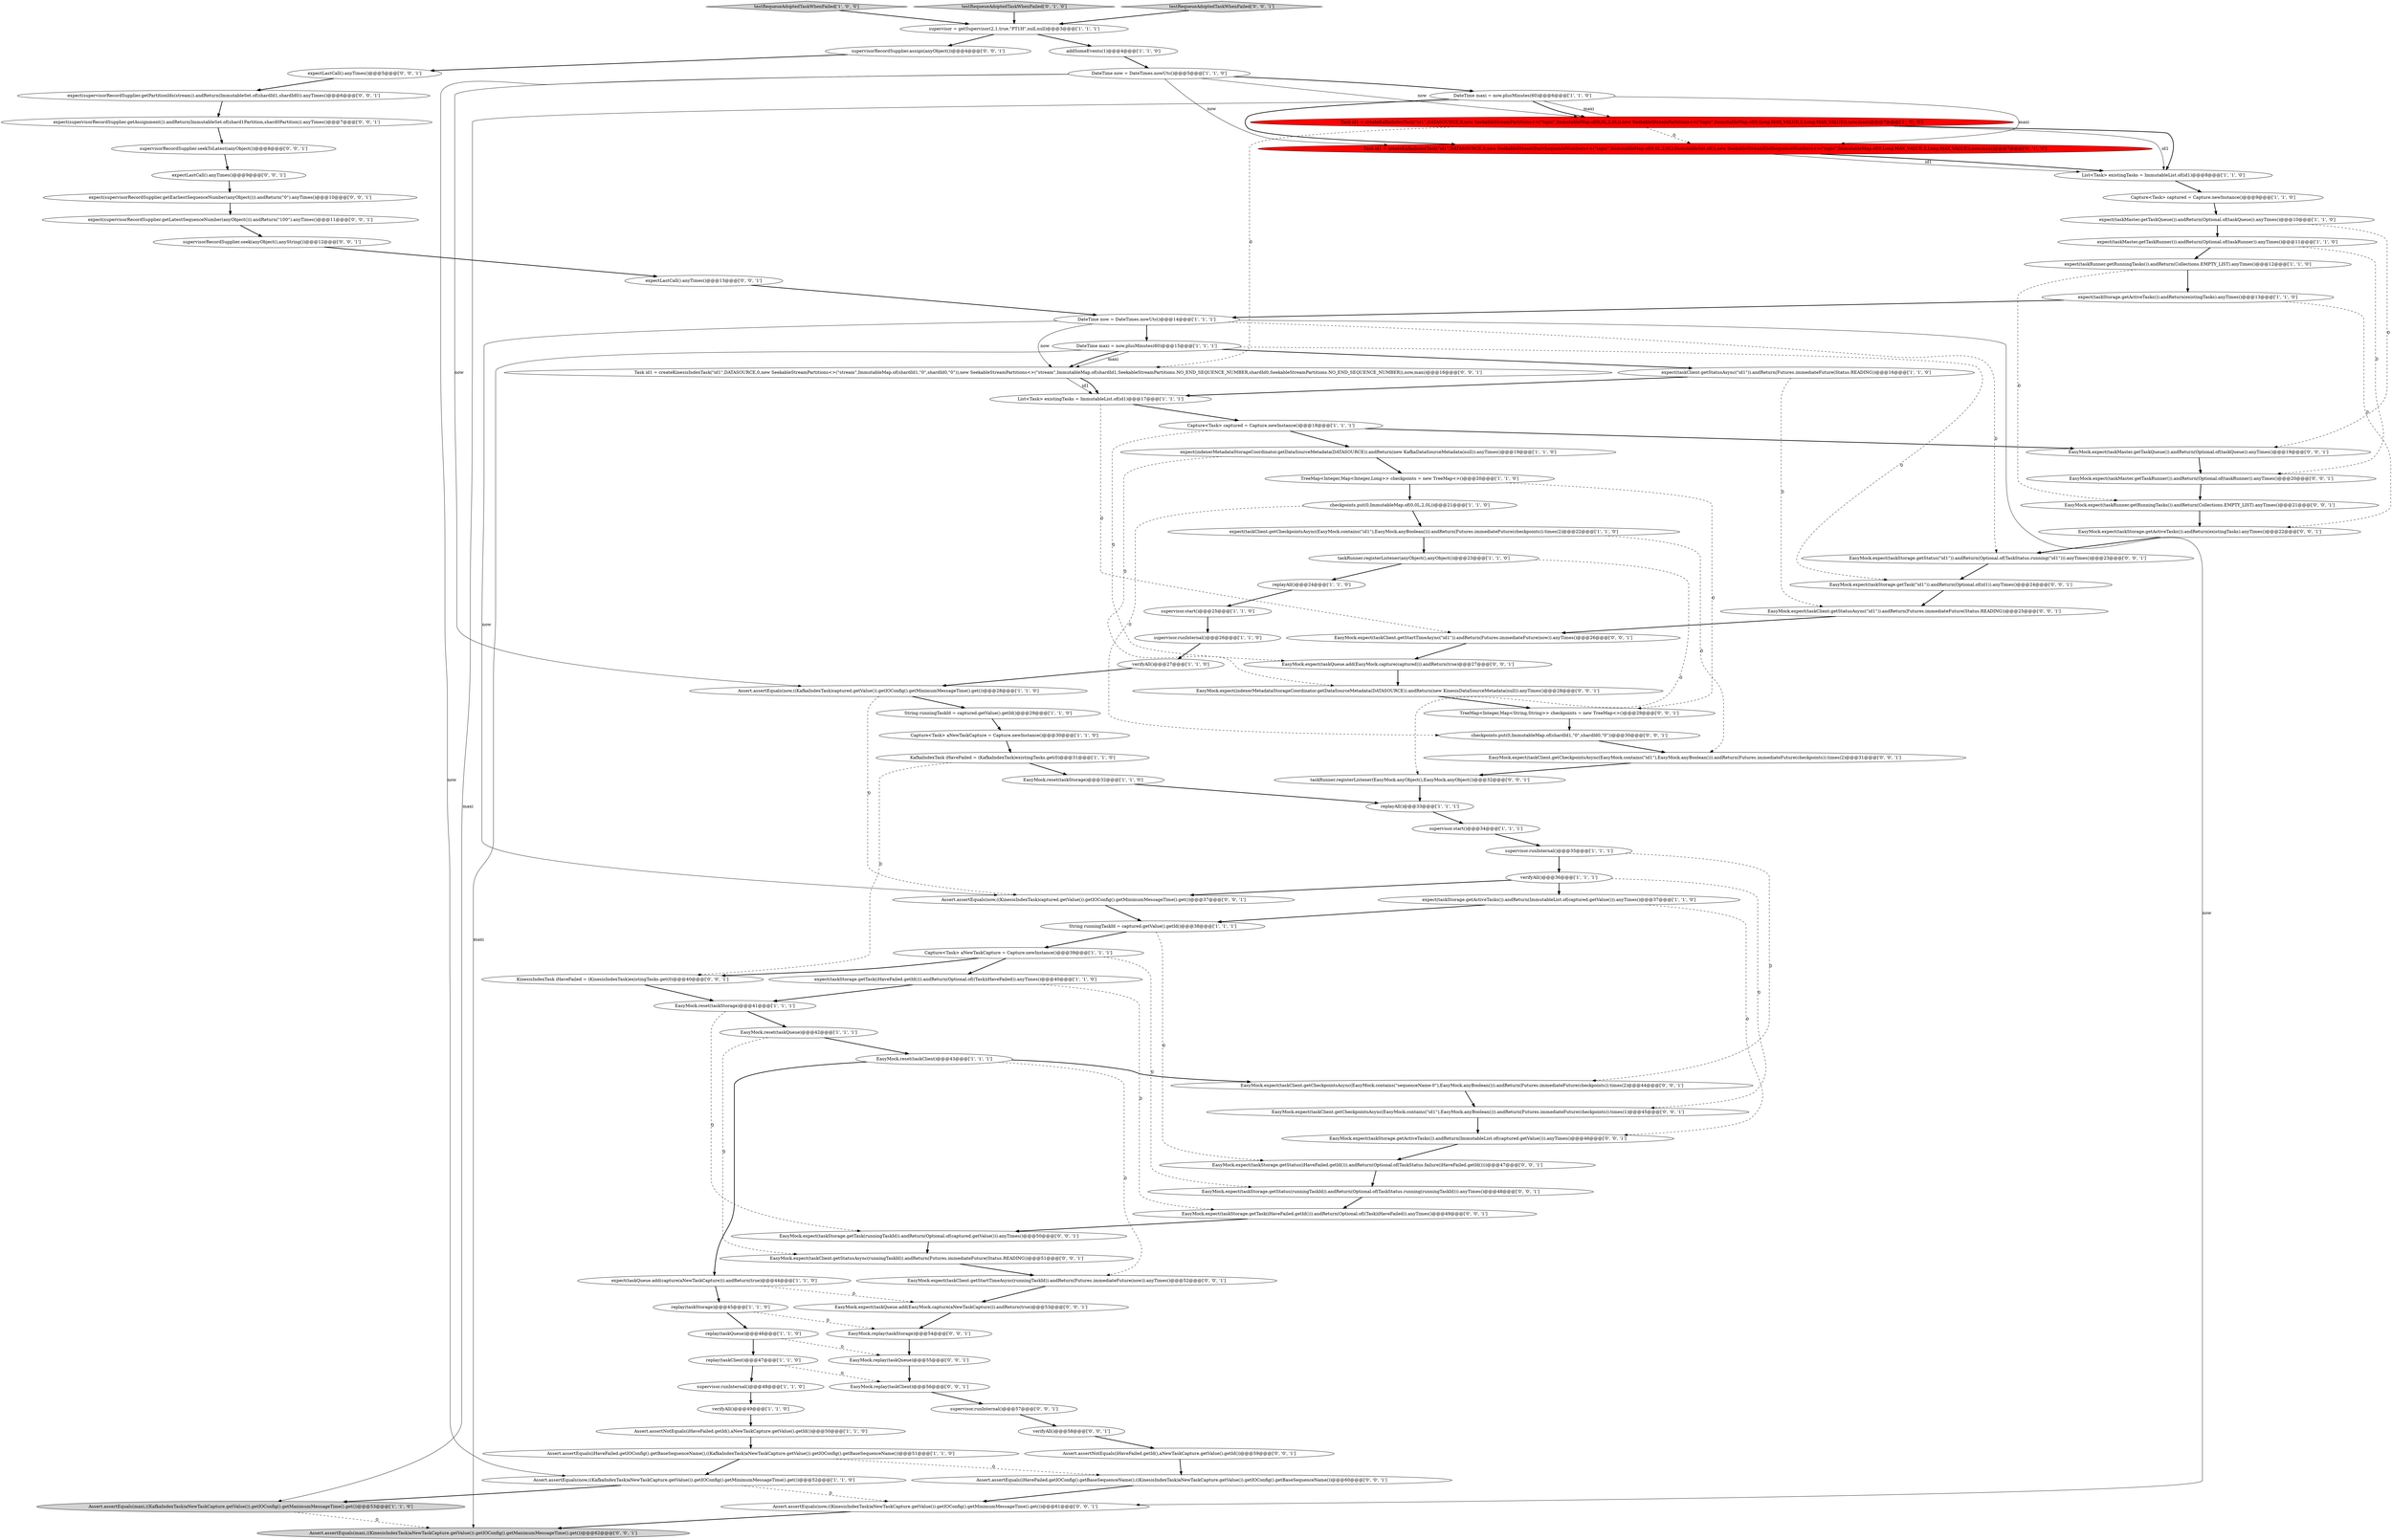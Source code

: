 digraph {
5 [style = filled, label = "DateTime maxi = now.plusMinutes(60)@@@6@@@['1', '1', '0']", fillcolor = white, shape = ellipse image = "AAA0AAABBB1BBB"];
22 [style = filled, label = "String runningTaskId = captured.getValue().getId()@@@38@@@['1', '1', '1']", fillcolor = white, shape = ellipse image = "AAA0AAABBB1BBB"];
56 [style = filled, label = "EasyMock.expect(taskClient.getCheckpointsAsync(EasyMock.contains(\"id1\"),EasyMock.anyBoolean())).andReturn(Futures.immediateFuture(checkpoints)).times(1)@@@45@@@['0', '0', '1']", fillcolor = white, shape = ellipse image = "AAA0AAABBB3BBB"];
9 [style = filled, label = "supervisor.start()@@@25@@@['1', '1', '0']", fillcolor = white, shape = ellipse image = "AAA0AAABBB1BBB"];
90 [style = filled, label = "Assert.assertEquals(now,((KinesisIndexTask)captured.getValue()).getIOConfig().getMinimumMessageTime().get())@@@37@@@['0', '0', '1']", fillcolor = white, shape = ellipse image = "AAA0AAABBB3BBB"];
43 [style = filled, label = "Capture<Task> aNewTaskCapture = Capture.newInstance()@@@30@@@['1', '1', '0']", fillcolor = white, shape = ellipse image = "AAA0AAABBB1BBB"];
64 [style = filled, label = "Assert.assertEquals(iHaveFailed.getIOConfig().getBaseSequenceName(),((KinesisIndexTask)aNewTaskCapture.getValue()).getIOConfig().getBaseSequenceName())@@@60@@@['0', '0', '1']", fillcolor = white, shape = ellipse image = "AAA0AAABBB3BBB"];
24 [style = filled, label = "replayAll()@@@33@@@['1', '1', '1']", fillcolor = white, shape = ellipse image = "AAA0AAABBB1BBB"];
41 [style = filled, label = "addSomeEvents(1)@@@4@@@['1', '1', '0']", fillcolor = white, shape = ellipse image = "AAA0AAABBB1BBB"];
62 [style = filled, label = "EasyMock.replay(taskClient)@@@56@@@['0', '0', '1']", fillcolor = white, shape = ellipse image = "AAA0AAABBB3BBB"];
87 [style = filled, label = "Task id1 = createKinesisIndexTask(\"id1\",DATASOURCE,0,new SeekableStreamPartitions<>(\"stream\",ImmutableMap.of(shardId1,\"0\",shardId0,\"0\")),new SeekableStreamPartitions<>(\"stream\",ImmutableMap.of(shardId1,SeekableStreamPartitions.NO_END_SEQUENCE_NUMBER,shardId0,SeekableStreamPartitions.NO_END_SEQUENCE_NUMBER)),now,maxi)@@@16@@@['0', '0', '1']", fillcolor = white, shape = ellipse image = "AAA0AAABBB3BBB"];
82 [style = filled, label = "expect(supervisorRecordSupplier.getAssignment()).andReturn(ImmutableSet.of(shard1Partition,shard0Partition)).anyTimes()@@@7@@@['0', '0', '1']", fillcolor = white, shape = ellipse image = "AAA0AAABBB3BBB"];
55 [style = filled, label = "supervisorRecordSupplier.seek(anyObject(),anyString())@@@12@@@['0', '0', '1']", fillcolor = white, shape = ellipse image = "AAA0AAABBB3BBB"];
46 [style = filled, label = "DateTime now = DateTimes.nowUtc()@@@5@@@['1', '1', '0']", fillcolor = white, shape = ellipse image = "AAA0AAABBB1BBB"];
11 [style = filled, label = "DateTime maxi = now.plusMinutes(60)@@@15@@@['1', '1', '1']", fillcolor = white, shape = ellipse image = "AAA0AAABBB1BBB"];
59 [style = filled, label = "EasyMock.expect(taskStorage.getActiveTasks()).andReturn(ImmutableList.of(captured.getValue())).anyTimes()@@@46@@@['0', '0', '1']", fillcolor = white, shape = ellipse image = "AAA0AAABBB3BBB"];
95 [style = filled, label = "EasyMock.expect(taskClient.getStartTimeAsync(\"id1\")).andReturn(Futures.immediateFuture(now)).anyTimes()@@@26@@@['0', '0', '1']", fillcolor = white, shape = ellipse image = "AAA0AAABBB3BBB"];
96 [style = filled, label = "EasyMock.expect(taskStorage.getTask(runningTaskId)).andReturn(Optional.of(captured.getValue())).anyTimes()@@@50@@@['0', '0', '1']", fillcolor = white, shape = ellipse image = "AAA0AAABBB3BBB"];
76 [style = filled, label = "EasyMock.expect(taskQueue.add(EasyMock.capture(captured))).andReturn(true)@@@27@@@['0', '0', '1']", fillcolor = white, shape = ellipse image = "AAA0AAABBB3BBB"];
26 [style = filled, label = "replay(taskClient)@@@47@@@['1', '1', '0']", fillcolor = white, shape = ellipse image = "AAA0AAABBB1BBB"];
39 [style = filled, label = "Task id1 = createKafkaIndexTask(\"id1\",DATASOURCE,0,new SeekableStreamPartitions<>(\"topic\",ImmutableMap.of(0,0L,2,0L)),new SeekableStreamPartitions<>(\"topic\",ImmutableMap.of(0,Long.MAX_VALUE,2,Long.MAX_VALUE)),now,maxi)@@@7@@@['1', '0', '0']", fillcolor = red, shape = ellipse image = "AAA1AAABBB1BBB"];
73 [style = filled, label = "TreeMap<Integer,Map<String,String>> checkpoints = new TreeMap<>()@@@29@@@['0', '0', '1']", fillcolor = white, shape = ellipse image = "AAA0AAABBB3BBB"];
15 [style = filled, label = "supervisor.runInternal()@@@48@@@['1', '1', '0']", fillcolor = white, shape = ellipse image = "AAA0AAABBB1BBB"];
72 [style = filled, label = "EasyMock.expect(taskClient.getStatusAsync(runningTaskId)).andReturn(Futures.immediateFuture(Status.READING))@@@51@@@['0', '0', '1']", fillcolor = white, shape = ellipse image = "AAA0AAABBB3BBB"];
79 [style = filled, label = "EasyMock.expect(taskStorage.getStatus(iHaveFailed.getId())).andReturn(Optional.of(TaskStatus.failure(iHaveFailed.getId())))@@@47@@@['0', '0', '1']", fillcolor = white, shape = ellipse image = "AAA0AAABBB3BBB"];
19 [style = filled, label = "TreeMap<Integer,Map<Integer,Long>> checkpoints = new TreeMap<>()@@@20@@@['1', '1', '0']", fillcolor = white, shape = ellipse image = "AAA0AAABBB1BBB"];
51 [style = filled, label = "KafkaIndexTask iHaveFailed = (KafkaIndexTask)existingTasks.get(0)@@@31@@@['1', '1', '0']", fillcolor = white, shape = ellipse image = "AAA0AAABBB1BBB"];
74 [style = filled, label = "KinesisIndexTask iHaveFailed = (KinesisIndexTask)existingTasks.get(0)@@@40@@@['0', '0', '1']", fillcolor = white, shape = ellipse image = "AAA0AAABBB3BBB"];
31 [style = filled, label = "String runningTaskId = captured.getValue().getId()@@@29@@@['1', '1', '0']", fillcolor = white, shape = ellipse image = "AAA0AAABBB1BBB"];
36 [style = filled, label = "replayAll()@@@24@@@['1', '1', '0']", fillcolor = white, shape = ellipse image = "AAA0AAABBB1BBB"];
38 [style = filled, label = "Assert.assertEquals(iHaveFailed.getIOConfig().getBaseSequenceName(),((KafkaIndexTask)aNewTaskCapture.getValue()).getIOConfig().getBaseSequenceName())@@@51@@@['1', '1', '0']", fillcolor = white, shape = ellipse image = "AAA0AAABBB1BBB"];
27 [style = filled, label = "verifyAll()@@@36@@@['1', '1', '1']", fillcolor = white, shape = ellipse image = "AAA0AAABBB1BBB"];
3 [style = filled, label = "EasyMock.reset(taskStorage)@@@32@@@['1', '1', '0']", fillcolor = white, shape = ellipse image = "AAA0AAABBB1BBB"];
49 [style = filled, label = "Assert.assertEquals(now,((KafkaIndexTask)aNewTaskCapture.getValue()).getIOConfig().getMinimumMessageTime().get())@@@52@@@['1', '1', '0']", fillcolor = white, shape = ellipse image = "AAA0AAABBB1BBB"];
33 [style = filled, label = "expect(taskMaster.getTaskQueue()).andReturn(Optional.of(taskQueue)).anyTimes()@@@10@@@['1', '1', '0']", fillcolor = white, shape = ellipse image = "AAA0AAABBB1BBB"];
48 [style = filled, label = "expect(taskStorage.getActiveTasks()).andReturn(existingTasks).anyTimes()@@@13@@@['1', '1', '0']", fillcolor = white, shape = ellipse image = "AAA0AAABBB1BBB"];
35 [style = filled, label = "checkpoints.put(0,ImmutableMap.of(0,0L,2,0L))@@@21@@@['1', '1', '0']", fillcolor = white, shape = ellipse image = "AAA0AAABBB1BBB"];
54 [style = filled, label = "EasyMock.replay(taskStorage)@@@54@@@['0', '0', '1']", fillcolor = white, shape = ellipse image = "AAA0AAABBB3BBB"];
60 [style = filled, label = "expect(supervisorRecordSupplier.getEarliestSequenceNumber(anyObject())).andReturn(\"0\").anyTimes()@@@10@@@['0', '0', '1']", fillcolor = white, shape = ellipse image = "AAA0AAABBB3BBB"];
1 [style = filled, label = "Capture<Task> captured = Capture.newInstance()@@@18@@@['1', '1', '1']", fillcolor = white, shape = ellipse image = "AAA0AAABBB1BBB"];
16 [style = filled, label = "expect(taskStorage.getActiveTasks()).andReturn(ImmutableList.of(captured.getValue())).anyTimes()@@@37@@@['1', '1', '0']", fillcolor = white, shape = ellipse image = "AAA0AAABBB1BBB"];
66 [style = filled, label = "expect(supervisorRecordSupplier.getPartitionIds(stream)).andReturn(ImmutableSet.of(shardId1,shardId0)).anyTimes()@@@6@@@['0', '0', '1']", fillcolor = white, shape = ellipse image = "AAA0AAABBB3BBB"];
91 [style = filled, label = "expectLastCall().anyTimes()@@@9@@@['0', '0', '1']", fillcolor = white, shape = ellipse image = "AAA0AAABBB3BBB"];
78 [style = filled, label = "EasyMock.expect(taskMaster.getTaskQueue()).andReturn(Optional.of(taskQueue)).anyTimes()@@@19@@@['0', '0', '1']", fillcolor = white, shape = ellipse image = "AAA0AAABBB3BBB"];
37 [style = filled, label = "EasyMock.reset(taskStorage)@@@41@@@['1', '1', '1']", fillcolor = white, shape = ellipse image = "AAA0AAABBB1BBB"];
4 [style = filled, label = "Capture<Task> captured = Capture.newInstance()@@@9@@@['1', '1', '0']", fillcolor = white, shape = ellipse image = "AAA0AAABBB1BBB"];
89 [style = filled, label = "supervisorRecordSupplier.seekToLatest(anyObject())@@@8@@@['0', '0', '1']", fillcolor = white, shape = ellipse image = "AAA0AAABBB3BBB"];
57 [style = filled, label = "EasyMock.expect(taskClient.getCheckpointsAsync(EasyMock.contains(\"sequenceName-0\"),EasyMock.anyBoolean())).andReturn(Futures.immediateFuture(checkpoints)).times(2)@@@44@@@['0', '0', '1']", fillcolor = white, shape = ellipse image = "AAA0AAABBB3BBB"];
10 [style = filled, label = "DateTime now = DateTimes.nowUtc()@@@14@@@['1', '1', '1']", fillcolor = white, shape = ellipse image = "AAA0AAABBB1BBB"];
80 [style = filled, label = "supervisor.runInternal()@@@57@@@['0', '0', '1']", fillcolor = white, shape = ellipse image = "AAA0AAABBB3BBB"];
77 [style = filled, label = "EasyMock.expect(taskClient.getStatusAsync(\"id1\")).andReturn(Futures.immediateFuture(Status.READING))@@@25@@@['0', '0', '1']", fillcolor = white, shape = ellipse image = "AAA0AAABBB3BBB"];
68 [style = filled, label = "supervisorRecordSupplier.assign(anyObject())@@@4@@@['0', '0', '1']", fillcolor = white, shape = ellipse image = "AAA0AAABBB3BBB"];
53 [style = filled, label = "Task id1 = createKafkaIndexTask(\"id1\",DATASOURCE,0,new SeekableStreamStartSequenceNumbers<>(\"topic\",ImmutableMap.of(0,0L,2,0L),ImmutableSet.of()),new SeekableStreamEndSequenceNumbers<>(\"topic\",ImmutableMap.of(0,Long.MAX_VALUE,2,Long.MAX_VALUE)),now,maxi)@@@7@@@['0', '1', '0']", fillcolor = red, shape = ellipse image = "AAA1AAABBB2BBB"];
12 [style = filled, label = "expect(taskStorage.getTask(iHaveFailed.getId())).andReturn(Optional.of((Task)iHaveFailed)).anyTimes()@@@40@@@['1', '1', '0']", fillcolor = white, shape = ellipse image = "AAA0AAABBB1BBB"];
17 [style = filled, label = "expect(taskQueue.add(capture(aNewTaskCapture))).andReturn(true)@@@44@@@['1', '1', '0']", fillcolor = white, shape = ellipse image = "AAA0AAABBB1BBB"];
20 [style = filled, label = "expect(taskRunner.getRunningTasks()).andReturn(Collections.EMPTY_LIST).anyTimes()@@@12@@@['1', '1', '0']", fillcolor = white, shape = ellipse image = "AAA0AAABBB1BBB"];
97 [style = filled, label = "EasyMock.expect(indexerMetadataStorageCoordinator.getDataSourceMetadata(DATASOURCE)).andReturn(new KinesisDataSourceMetadata(null)).anyTimes()@@@28@@@['0', '0', '1']", fillcolor = white, shape = ellipse image = "AAA0AAABBB3BBB"];
70 [style = filled, label = "expectLastCall().anyTimes()@@@5@@@['0', '0', '1']", fillcolor = white, shape = ellipse image = "AAA0AAABBB3BBB"];
34 [style = filled, label = "supervisor = getSupervisor(2,1,true,\"PT1H\",null,null)@@@3@@@['1', '1', '1']", fillcolor = white, shape = ellipse image = "AAA0AAABBB1BBB"];
92 [style = filled, label = "Assert.assertEquals(now,((KinesisIndexTask)aNewTaskCapture.getValue()).getIOConfig().getMinimumMessageTime().get())@@@61@@@['0', '0', '1']", fillcolor = white, shape = ellipse image = "AAA0AAABBB3BBB"];
0 [style = filled, label = "replay(taskStorage)@@@45@@@['1', '1', '0']", fillcolor = white, shape = ellipse image = "AAA0AAABBB1BBB"];
25 [style = filled, label = "replay(taskQueue)@@@46@@@['1', '1', '0']", fillcolor = white, shape = ellipse image = "AAA0AAABBB1BBB"];
50 [style = filled, label = "expect(taskClient.getStatusAsync(\"id1\")).andReturn(Futures.immediateFuture(Status.READING))@@@16@@@['1', '1', '0']", fillcolor = white, shape = ellipse image = "AAA0AAABBB1BBB"];
40 [style = filled, label = "supervisor.runInternal()@@@35@@@['1', '1', '1']", fillcolor = white, shape = ellipse image = "AAA0AAABBB1BBB"];
23 [style = filled, label = "EasyMock.reset(taskQueue)@@@42@@@['1', '1', '1']", fillcolor = white, shape = ellipse image = "AAA0AAABBB1BBB"];
14 [style = filled, label = "expect(indexerMetadataStorageCoordinator.getDataSourceMetadata(DATASOURCE)).andReturn(new KafkaDataSourceMetadata(null)).anyTimes()@@@19@@@['1', '1', '0']", fillcolor = white, shape = ellipse image = "AAA0AAABBB1BBB"];
2 [style = filled, label = "supervisor.runInternal()@@@26@@@['1', '1', '0']", fillcolor = white, shape = ellipse image = "AAA0AAABBB1BBB"];
86 [style = filled, label = "EasyMock.expect(taskClient.getStartTimeAsync(runningTaskId)).andReturn(Futures.immediateFuture(now)).anyTimes()@@@52@@@['0', '0', '1']", fillcolor = white, shape = ellipse image = "AAA0AAABBB3BBB"];
29 [style = filled, label = "supervisor.start()@@@34@@@['1', '1', '1']", fillcolor = white, shape = ellipse image = "AAA0AAABBB1BBB"];
6 [style = filled, label = "verifyAll()@@@27@@@['1', '1', '0']", fillcolor = white, shape = ellipse image = "AAA0AAABBB1BBB"];
21 [style = filled, label = "testRequeueAdoptedTaskWhenFailed['1', '0', '0']", fillcolor = lightgray, shape = diamond image = "AAA0AAABBB1BBB"];
99 [style = filled, label = "EasyMock.expect(taskStorage.getStatus(\"id1\")).andReturn(Optional.of(TaskStatus.running(\"id1\"))).anyTimes()@@@23@@@['0', '0', '1']", fillcolor = white, shape = ellipse image = "AAA0AAABBB3BBB"];
44 [style = filled, label = "taskRunner.registerListener(anyObject(),anyObject())@@@23@@@['1', '1', '0']", fillcolor = white, shape = ellipse image = "AAA0AAABBB1BBB"];
88 [style = filled, label = "EasyMock.expect(taskStorage.getTask(iHaveFailed.getId())).andReturn(Optional.of((Task)iHaveFailed)).anyTimes()@@@49@@@['0', '0', '1']", fillcolor = white, shape = ellipse image = "AAA0AAABBB3BBB"];
7 [style = filled, label = "expect(taskClient.getCheckpointsAsync(EasyMock.contains(\"id1\"),EasyMock.anyBoolean())).andReturn(Futures.immediateFuture(checkpoints)).times(2)@@@22@@@['1', '1', '0']", fillcolor = white, shape = ellipse image = "AAA0AAABBB1BBB"];
42 [style = filled, label = "expect(taskMaster.getTaskRunner()).andReturn(Optional.of(taskRunner)).anyTimes()@@@11@@@['1', '1', '0']", fillcolor = white, shape = ellipse image = "AAA0AAABBB1BBB"];
28 [style = filled, label = "EasyMock.reset(taskClient)@@@43@@@['1', '1', '1']", fillcolor = white, shape = ellipse image = "AAA0AAABBB1BBB"];
75 [style = filled, label = "EasyMock.expect(taskRunner.getRunningTasks()).andReturn(Collections.EMPTY_LIST).anyTimes()@@@21@@@['0', '0', '1']", fillcolor = white, shape = ellipse image = "AAA0AAABBB3BBB"];
67 [style = filled, label = "EasyMock.replay(taskQueue)@@@55@@@['0', '0', '1']", fillcolor = white, shape = ellipse image = "AAA0AAABBB3BBB"];
69 [style = filled, label = "checkpoints.put(0,ImmutableMap.of(shardId1,\"0\",shardId0,\"0\"))@@@30@@@['0', '0', '1']", fillcolor = white, shape = ellipse image = "AAA0AAABBB3BBB"];
45 [style = filled, label = "Assert.assertEquals(now,((KafkaIndexTask)captured.getValue()).getIOConfig().getMinimumMessageTime().get())@@@28@@@['1', '1', '0']", fillcolor = white, shape = ellipse image = "AAA0AAABBB1BBB"];
32 [style = filled, label = "Assert.assertEquals(maxi,((KafkaIndexTask)aNewTaskCapture.getValue()).getIOConfig().getMaximumMessageTime().get())@@@53@@@['1', '1', '0']", fillcolor = lightgray, shape = ellipse image = "AAA0AAABBB1BBB"];
52 [style = filled, label = "testRequeueAdoptedTaskWhenFailed['0', '1', '0']", fillcolor = lightgray, shape = diamond image = "AAA0AAABBB2BBB"];
18 [style = filled, label = "verifyAll()@@@49@@@['1', '1', '0']", fillcolor = white, shape = ellipse image = "AAA0AAABBB1BBB"];
65 [style = filled, label = "Assert.assertNotEquals(iHaveFailed.getId(),aNewTaskCapture.getValue().getId())@@@59@@@['0', '0', '1']", fillcolor = white, shape = ellipse image = "AAA0AAABBB3BBB"];
83 [style = filled, label = "EasyMock.expect(taskClient.getCheckpointsAsync(EasyMock.contains(\"id1\"),EasyMock.anyBoolean())).andReturn(Futures.immediateFuture(checkpoints)).times(2)@@@31@@@['0', '0', '1']", fillcolor = white, shape = ellipse image = "AAA0AAABBB3BBB"];
30 [style = filled, label = "Assert.assertNotEquals(iHaveFailed.getId(),aNewTaskCapture.getValue().getId())@@@50@@@['1', '1', '0']", fillcolor = white, shape = ellipse image = "AAA0AAABBB1BBB"];
13 [style = filled, label = "Capture<Task> aNewTaskCapture = Capture.newInstance()@@@39@@@['1', '1', '1']", fillcolor = white, shape = ellipse image = "AAA0AAABBB1BBB"];
58 [style = filled, label = "EasyMock.expect(taskStorage.getActiveTasks()).andReturn(existingTasks).anyTimes()@@@22@@@['0', '0', '1']", fillcolor = white, shape = ellipse image = "AAA0AAABBB3BBB"];
98 [style = filled, label = "testRequeueAdoptedTaskWhenFailed['0', '0', '1']", fillcolor = lightgray, shape = diamond image = "AAA0AAABBB3BBB"];
93 [style = filled, label = "expectLastCall().anyTimes()@@@13@@@['0', '0', '1']", fillcolor = white, shape = ellipse image = "AAA0AAABBB3BBB"];
100 [style = filled, label = "EasyMock.expect(taskStorage.getStatus(runningTaskId)).andReturn(Optional.of(TaskStatus.running(runningTaskId))).anyTimes()@@@48@@@['0', '0', '1']", fillcolor = white, shape = ellipse image = "AAA0AAABBB3BBB"];
8 [style = filled, label = "List<Task> existingTasks = ImmutableList.of(id1)@@@8@@@['1', '1', '0']", fillcolor = white, shape = ellipse image = "AAA0AAABBB1BBB"];
84 [style = filled, label = "expect(supervisorRecordSupplier.getLatestSequenceNumber(anyObject())).andReturn(\"100\").anyTimes()@@@11@@@['0', '0', '1']", fillcolor = white, shape = ellipse image = "AAA0AAABBB3BBB"];
94 [style = filled, label = "EasyMock.expect(taskMaster.getTaskRunner()).andReturn(Optional.of(taskRunner)).anyTimes()@@@20@@@['0', '0', '1']", fillcolor = white, shape = ellipse image = "AAA0AAABBB3BBB"];
61 [style = filled, label = "EasyMock.expect(taskStorage.getTask(\"id1\")).andReturn(Optional.of(id1)).anyTimes()@@@24@@@['0', '0', '1']", fillcolor = white, shape = ellipse image = "AAA0AAABBB3BBB"];
85 [style = filled, label = "EasyMock.expect(taskQueue.add(EasyMock.capture(aNewTaskCapture))).andReturn(true)@@@53@@@['0', '0', '1']", fillcolor = white, shape = ellipse image = "AAA0AAABBB3BBB"];
71 [style = filled, label = "verifyAll()@@@58@@@['0', '0', '1']", fillcolor = white, shape = ellipse image = "AAA0AAABBB3BBB"];
47 [style = filled, label = "List<Task> existingTasks = ImmutableList.of(id1)@@@17@@@['1', '1', '1']", fillcolor = white, shape = ellipse image = "AAA0AAABBB1BBB"];
81 [style = filled, label = "Assert.assertEquals(maxi,((KinesisIndexTask)aNewTaskCapture.getValue()).getIOConfig().getMaximumMessageTime().get())@@@62@@@['0', '0', '1']", fillcolor = lightgray, shape = ellipse image = "AAA0AAABBB3BBB"];
63 [style = filled, label = "taskRunner.registerListener(EasyMock.anyObject(),EasyMock.anyObject())@@@32@@@['0', '0', '1']", fillcolor = white, shape = ellipse image = "AAA0AAABBB3BBB"];
46->53 [style = solid, label="now"];
70->66 [style = bold, label=""];
72->86 [style = bold, label=""];
3->24 [style = bold, label=""];
11->87 [style = solid, label="maxi"];
46->5 [style = bold, label=""];
2->6 [style = bold, label=""];
18->30 [style = bold, label=""];
85->54 [style = bold, label=""];
45->31 [style = bold, label=""];
10->87 [style = solid, label="now"];
99->61 [style = bold, label=""];
38->64 [style = dashed, label="0"];
22->79 [style = dashed, label="0"];
5->53 [style = solid, label="maxi"];
34->68 [style = bold, label=""];
23->28 [style = bold, label=""];
74->37 [style = bold, label=""];
83->63 [style = bold, label=""];
38->49 [style = bold, label=""];
1->78 [style = bold, label=""];
0->25 [style = bold, label=""];
33->42 [style = bold, label=""];
20->48 [style = bold, label=""];
25->67 [style = dashed, label="0"];
26->15 [style = bold, label=""];
79->100 [style = bold, label=""];
64->92 [style = bold, label=""];
48->10 [style = bold, label=""];
7->83 [style = dashed, label="0"];
89->91 [style = bold, label=""];
8->4 [style = bold, label=""];
100->88 [style = bold, label=""];
71->65 [style = bold, label=""];
48->58 [style = dashed, label="0"];
35->7 [style = bold, label=""];
22->13 [style = bold, label=""];
51->74 [style = dashed, label="0"];
45->90 [style = dashed, label="0"];
10->11 [style = bold, label=""];
37->96 [style = dashed, label="0"];
5->32 [style = solid, label="maxi"];
36->9 [style = bold, label=""];
5->39 [style = bold, label=""];
9->2 [style = bold, label=""];
10->90 [style = solid, label="now"];
96->72 [style = bold, label=""];
43->51 [style = bold, label=""];
39->87 [style = dashed, label="0"];
39->8 [style = bold, label=""];
68->70 [style = bold, label=""];
50->77 [style = dashed, label="0"];
94->75 [style = bold, label=""];
0->54 [style = dashed, label="0"];
73->69 [style = bold, label=""];
27->16 [style = bold, label=""];
39->8 [style = solid, label="id1"];
12->37 [style = bold, label=""];
27->90 [style = bold, label=""];
49->32 [style = bold, label=""];
91->60 [style = bold, label=""];
13->12 [style = bold, label=""];
98->34 [style = bold, label=""];
42->94 [style = dashed, label="0"];
78->94 [style = bold, label=""];
25->26 [style = bold, label=""];
17->85 [style = dashed, label="0"];
5->53 [style = bold, label=""];
35->69 [style = dashed, label="0"];
33->78 [style = dashed, label="0"];
29->40 [style = bold, label=""];
41->46 [style = bold, label=""];
28->86 [style = dashed, label="0"];
5->39 [style = solid, label="maxi"];
39->53 [style = dashed, label="0"];
7->44 [style = bold, label=""];
12->88 [style = dashed, label="0"];
82->89 [style = bold, label=""];
47->1 [style = bold, label=""];
84->55 [style = bold, label=""];
90->22 [style = bold, label=""];
87->47 [style = solid, label="id1"];
46->49 [style = solid, label="now"];
95->76 [style = bold, label=""];
21->34 [style = bold, label=""];
55->93 [style = bold, label=""];
14->19 [style = bold, label=""];
13->74 [style = bold, label=""];
92->81 [style = bold, label=""];
60->84 [style = bold, label=""];
27->56 [style = dashed, label="0"];
16->59 [style = dashed, label="0"];
4->33 [style = bold, label=""];
14->97 [style = dashed, label="0"];
63->24 [style = bold, label=""];
53->8 [style = solid, label="id1"];
62->80 [style = bold, label=""];
10->99 [style = dashed, label="0"];
17->0 [style = bold, label=""];
54->67 [style = bold, label=""];
40->57 [style = dashed, label="0"];
40->27 [style = bold, label=""];
66->82 [style = bold, label=""];
19->35 [style = bold, label=""];
69->83 [style = bold, label=""];
31->43 [style = bold, label=""];
11->50 [style = bold, label=""];
28->17 [style = bold, label=""];
53->8 [style = bold, label=""];
49->92 [style = dashed, label="0"];
87->47 [style = bold, label=""];
28->57 [style = bold, label=""];
10->92 [style = solid, label="now"];
56->59 [style = bold, label=""];
26->62 [style = dashed, label="0"];
19->73 [style = dashed, label="0"];
59->79 [style = bold, label=""];
76->97 [style = bold, label=""];
97->73 [style = bold, label=""];
30->38 [style = bold, label=""];
58->99 [style = bold, label=""];
44->36 [style = bold, label=""];
77->95 [style = bold, label=""];
80->71 [style = bold, label=""];
65->64 [style = bold, label=""];
47->95 [style = dashed, label="0"];
42->20 [style = bold, label=""];
11->87 [style = bold, label=""];
44->63 [style = dashed, label="0"];
20->75 [style = dashed, label="0"];
34->41 [style = bold, label=""];
24->29 [style = bold, label=""];
52->34 [style = bold, label=""];
16->22 [style = bold, label=""];
37->23 [style = bold, label=""];
93->10 [style = bold, label=""];
15->18 [style = bold, label=""];
46->39 [style = solid, label="now"];
46->45 [style = solid, label="now"];
75->58 [style = bold, label=""];
67->62 [style = bold, label=""];
61->77 [style = bold, label=""];
57->56 [style = bold, label=""];
51->3 [style = bold, label=""];
13->100 [style = dashed, label="0"];
86->85 [style = bold, label=""];
50->47 [style = bold, label=""];
1->76 [style = dashed, label="0"];
11->61 [style = dashed, label="0"];
23->72 [style = dashed, label="0"];
1->14 [style = bold, label=""];
88->96 [style = bold, label=""];
32->81 [style = dashed, label="0"];
6->45 [style = bold, label=""];
11->81 [style = solid, label="maxi"];
}
